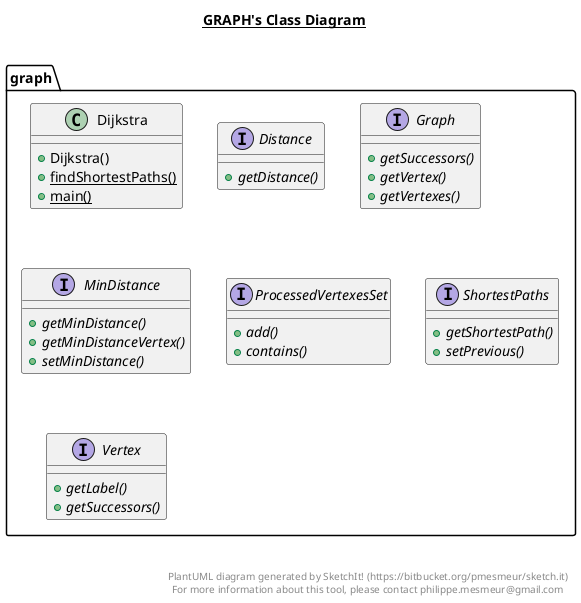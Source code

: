 @startuml

title __GRAPH's Class Diagram__\n

  namespace graph {
    class graph.Dijkstra {
        + Dijkstra()
        {static} + findShortestPaths()
        {static} + main()
    }
  }
  

  namespace graph {
    interface graph.Distance {
        {abstract} + getDistance()
    }
  }
  

  namespace graph {
    interface graph.Graph {
        {abstract} + getSuccessors()
        {abstract} + getVertex()
        {abstract} + getVertexes()
    }
  }
  

  namespace graph {
    interface graph.MinDistance {
        {abstract} + getMinDistance()
        {abstract} + getMinDistanceVertex()
        {abstract} + setMinDistance()
    }
  }
  

  namespace graph {
    interface graph.ProcessedVertexesSet {
        {abstract} + add()
        {abstract} + contains()
    }
  }
  

  namespace graph {
    interface graph.ShortestPaths {
        {abstract} + getShortestPath()
        {abstract} + setPrevious()
    }
  }
  

  namespace graph {
    interface graph.Vertex {
        {abstract} + getLabel()
        {abstract} + getSuccessors()
    }
  }
  



right footer


PlantUML diagram generated by SketchIt! (https://bitbucket.org/pmesmeur/sketch.it)
For more information about this tool, please contact philippe.mesmeur@gmail.com
endfooter

@enduml
